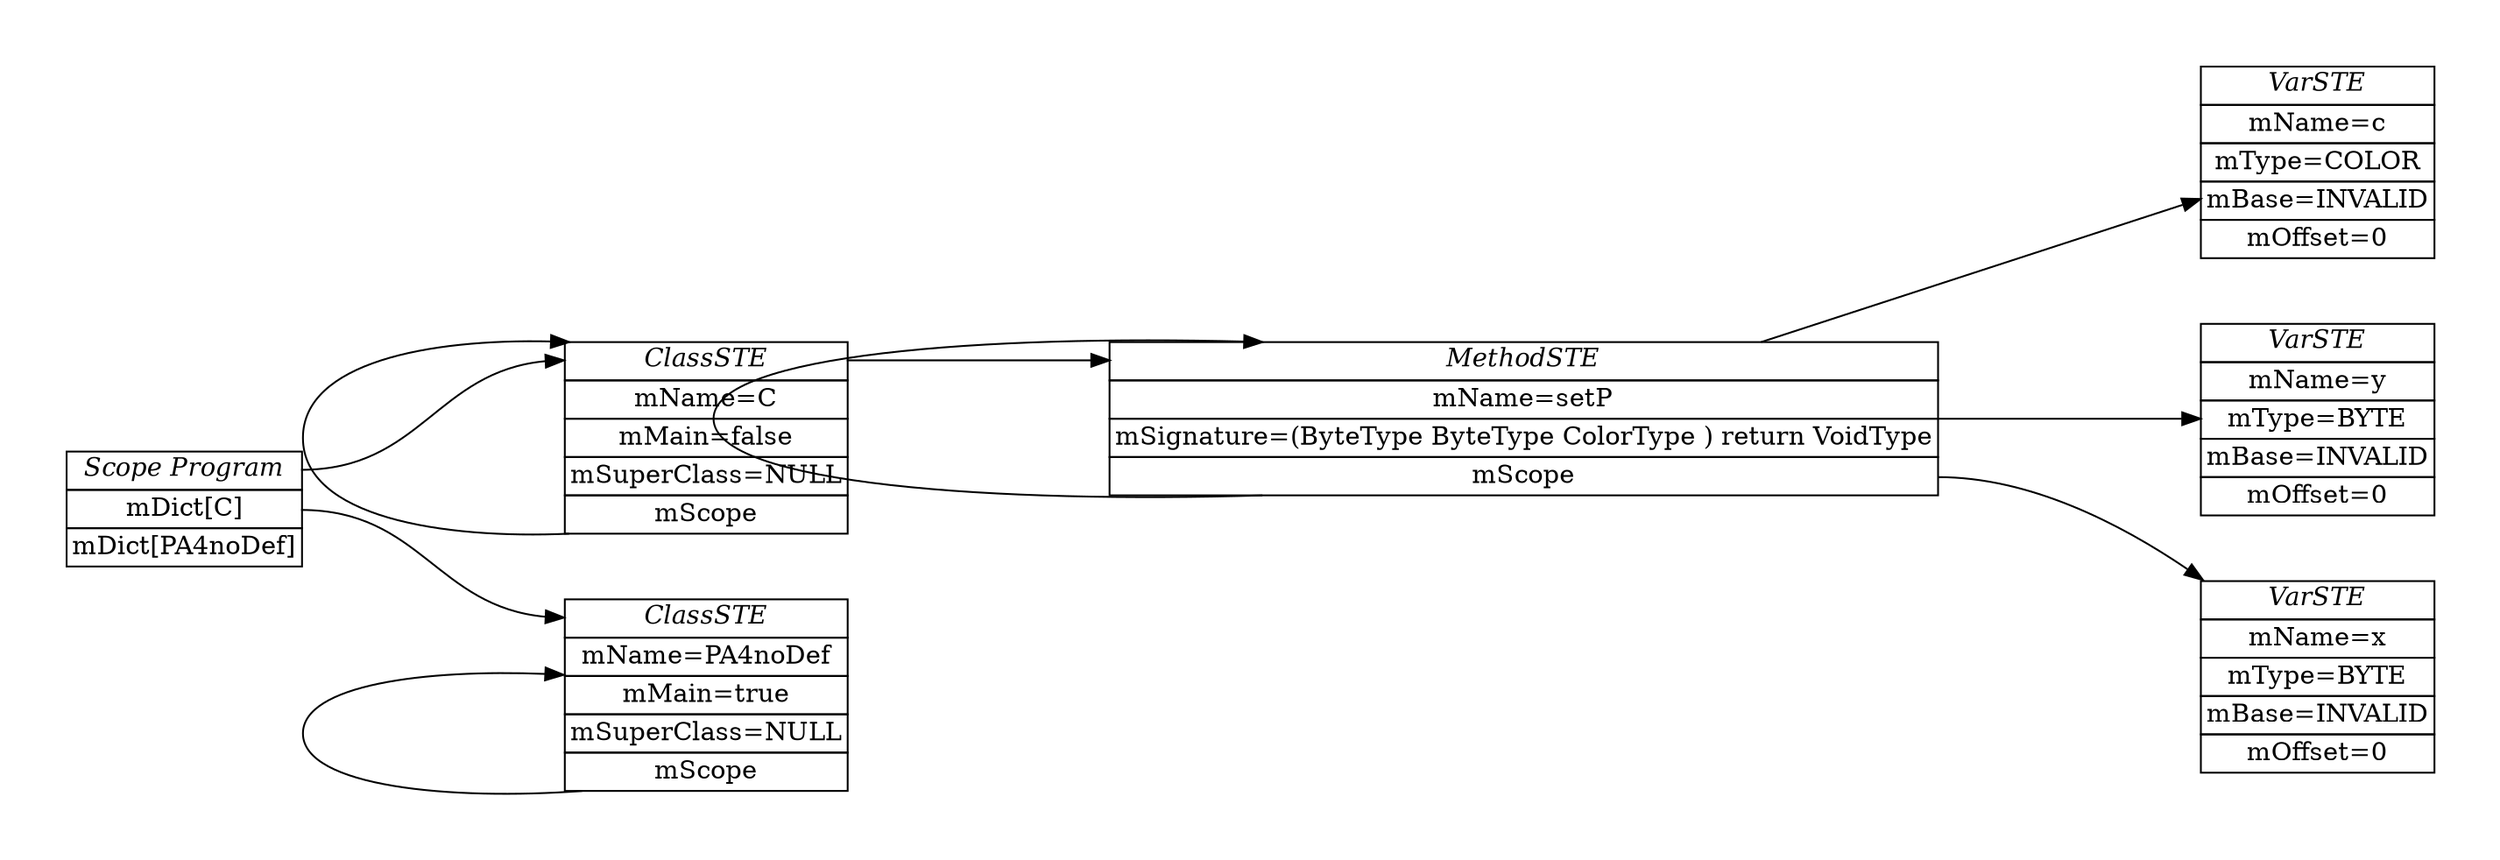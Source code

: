 digraph ASTGraph {
	graph [pad="0.5", nodesep="0.5", ranksep="2"];
	node [shape=plain]
	rankdir=LR;
setP [ label=<
<table border="0" cellborder="1" cellspacing="0">
	<tr><td port="setP0"><i>Scope setP</i></td></tr>
	<tr><td port="setP1">mDict[c]</td></tr>
	<tr><td port="setP2">mDict[y]</td></tr>
	<tr><td port="setP3">mDict[x]</td></tr>
</table>>];

0 [ label=<
<table border="0" cellborder="1" cellspacing="0">
	<tr><td port="0"><i>VarSTE</i></td></tr>
	<tr><td>mName=c</td></tr>
	<tr><td>mType=COLOR</td></tr>
	<tr><td>mBase=INVALID</td></tr>
	<tr><td>mOffset=0</td></tr>
</table>>];
setP:1 -> 0:1;

1 [ label=<
<table border="0" cellborder="1" cellspacing="0">
	<tr><td port="1"><i>VarSTE</i></td></tr>
	<tr><td>mName=y</td></tr>
	<tr><td>mType=BYTE</td></tr>
	<tr><td>mBase=INVALID</td></tr>
	<tr><td>mOffset=0</td></tr>
</table>>];
setP:2 -> 1:2;

2 [ label=<
<table border="0" cellborder="1" cellspacing="0">
	<tr><td port="2"><i>VarSTE</i></td></tr>
	<tr><td>mName=x</td></tr>
	<tr><td>mType=BYTE</td></tr>
	<tr><td>mBase=INVALID</td></tr>
	<tr><td>mOffset=0</td></tr>
</table>>];
setP:3 -> 2:3;
C [ label=<
<table border="0" cellborder="1" cellspacing="0">
	<tr><td port="C0"><i>Scope C</i></td></tr>
	<tr><td port="C1">mDict[setP]</td></tr>
</table>>];

setP [ label=<
<table border="0" cellborder="1" cellspacing="0">
	<tr><td port="setP0"><i>MethodSTE</i></td></tr>
	<tr><td>mName=setP</td></tr>
	<tr><td>mSignature=(ByteType ByteType ColorType ) return VoidType</td></tr>
	<tr><td port="3">mScope</td></tr>
</table>>];
C:C0 -> setP:setP0;
setP:3 -> setP:setP0
PA4noDef [ label=<
<table border="0" cellborder="1" cellspacing="0">
	<tr><td port="PA4noDef0"><i>Scope PA4noDef</i></td></tr>
</table>>];
Program [ label=<
<table border="0" cellborder="1" cellspacing="0">
	<tr><td port="Program0"><i>Scope Program</i></td></tr>
	<tr><td port="Program1">mDict[C]</td></tr>
	<tr><td port="Program2">mDict[PA4noDef]</td></tr>
</table>>];
C [ label=<
<table border="0" cellborder="1" cellspacing="0">
	<tr><td port="C0"><i>ClassSTE</i></td></tr>
	<tr><td>mName=C</td></tr>
	<tr><td>mMain=false</td></tr>
	<tr><td>mSuperClass=NULL</td></tr>
	<tr><td port="4">mScope</td></tr>
</table>>];
Program:Program0 -> C:C0;
C:4 -> C:C0
PA4noDef [ label=<
<table border="0" cellborder="1" cellspacing="0">
	<tr><td port="PA4noDef1"><i>ClassSTE</i></td></tr>
	<tr><td>mName=PA4noDef</td></tr>
	<tr><td>mMain=true</td></tr>
	<tr><td>mSuperClass=NULL</td></tr>
	<tr><td port="5">mScope</td></tr>
</table>>];
Program:Program1 -> PA4noDef:PA4noDef1;
PA4noDef:5 -> PA4noDef:PA4noDef0
}
